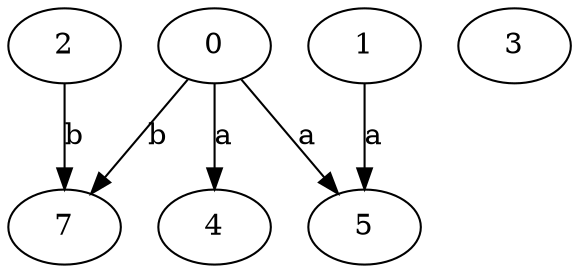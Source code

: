 strict digraph  {
0;
3;
4;
5;
7;
1;
2;
0 -> 4  [label=a];
0 -> 5  [label=a];
0 -> 7  [label=b];
1 -> 5  [label=a];
2 -> 7  [label=b];
}
